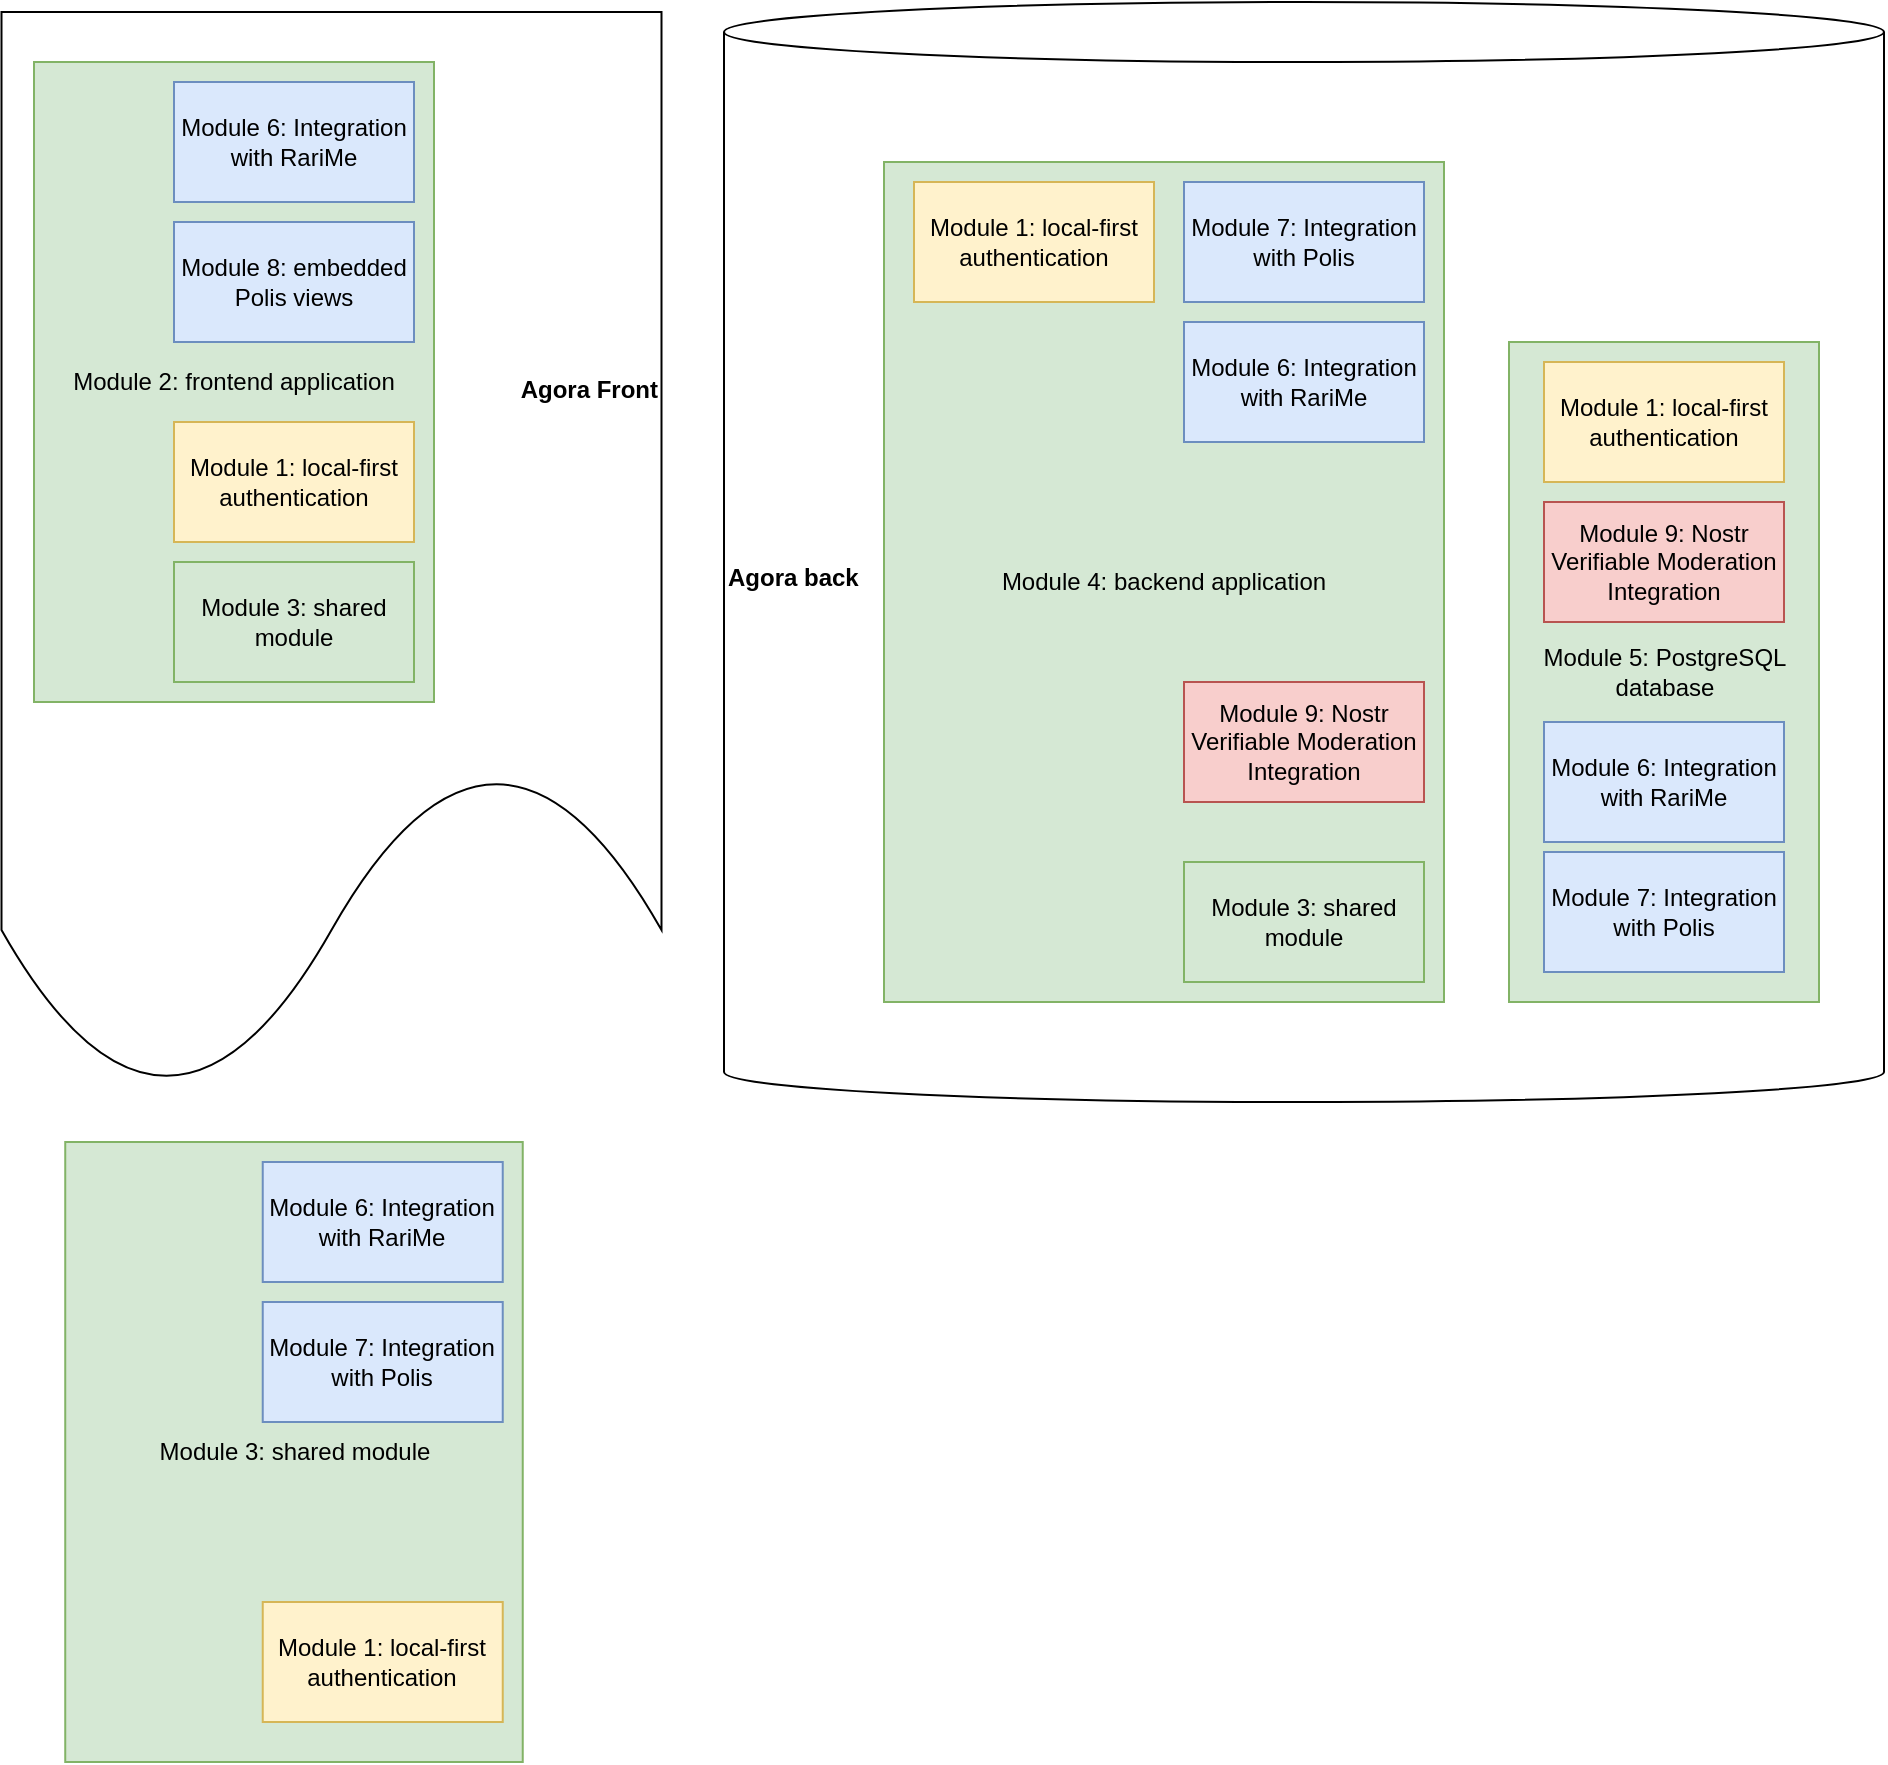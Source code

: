 <mxfile version="24.7.5">
  <diagram name="Page-1" id="T7y7vfS8htSManGt9zvz">
    <mxGraphModel dx="1434" dy="822" grid="1" gridSize="10" guides="1" tooltips="1" connect="1" arrows="1" fold="1" page="1" pageScale="1" pageWidth="850" pageHeight="1100" math="0" shadow="0">
      <root>
        <mxCell id="0" />
        <mxCell id="1" parent="0" />
        <mxCell id="GkvW0CMtngjdruLvTlMq-47" value="&lt;div style=&quot;&quot;&gt;&lt;span style=&quot;background-color: initial;&quot;&gt;Agora Front&lt;/span&gt;&lt;/div&gt;" style="shape=document;whiteSpace=wrap;html=1;boundedLbl=1;fontStyle=1;align=right;" vertex="1" parent="1">
          <mxGeometry x="63.75" y="245" width="330" height="540" as="geometry" />
        </mxCell>
        <mxCell id="GkvW0CMtngjdruLvTlMq-46" value="&lt;b&gt;Agora back&lt;/b&gt;" style="shape=cylinder3;whiteSpace=wrap;html=1;boundedLbl=1;backgroundOutline=1;size=15;align=left;" vertex="1" parent="1">
          <mxGeometry x="425" y="240" width="580" height="550" as="geometry" />
        </mxCell>
        <mxCell id="GkvW0CMtngjdruLvTlMq-5" value="Module 5: PostgreSQL database" style="rounded=0;whiteSpace=wrap;html=1;fillColor=#d5e8d4;strokeColor=#82b366;" vertex="1" parent="1">
          <mxGeometry x="817.5" y="410" width="155" height="330" as="geometry" />
        </mxCell>
        <mxCell id="GkvW0CMtngjdruLvTlMq-4" value="Module 4: backend application" style="rounded=0;whiteSpace=wrap;html=1;fillColor=#d5e8d4;strokeColor=#82b366;" vertex="1" parent="1">
          <mxGeometry x="505" y="320" width="280" height="420" as="geometry" />
        </mxCell>
        <mxCell id="GkvW0CMtngjdruLvTlMq-2" value="Module 2: frontend application" style="rounded=0;whiteSpace=wrap;html=1;fillColor=#d5e8d4;strokeColor=#82b366;" vertex="1" parent="1">
          <mxGeometry x="80" y="270" width="200" height="320" as="geometry" />
        </mxCell>
        <mxCell id="GkvW0CMtngjdruLvTlMq-3" value="Module 3: shared module" style="rounded=0;whiteSpace=wrap;html=1;fillColor=#d5e8d4;strokeColor=#82b366;" vertex="1" parent="1">
          <mxGeometry x="655" y="670" width="120" height="60" as="geometry" />
        </mxCell>
        <mxCell id="GkvW0CMtngjdruLvTlMq-6" value="Module 6: Integration with RariMe" style="rounded=0;whiteSpace=wrap;html=1;fillColor=#dae8fc;strokeColor=#6c8ebf;" vertex="1" parent="1">
          <mxGeometry x="655" y="400" width="120" height="60" as="geometry" />
        </mxCell>
        <mxCell id="GkvW0CMtngjdruLvTlMq-7" value="Module 7: Integration with Polis" style="rounded=0;whiteSpace=wrap;html=1;fillColor=#dae8fc;strokeColor=#6c8ebf;" vertex="1" parent="1">
          <mxGeometry x="655" y="330" width="120" height="60" as="geometry" />
        </mxCell>
        <mxCell id="GkvW0CMtngjdruLvTlMq-8" value="Module 8: embedded Polis views" style="rounded=0;whiteSpace=wrap;html=1;fillColor=#dae8fc;strokeColor=#6c8ebf;" vertex="1" parent="1">
          <mxGeometry x="150" y="350" width="120" height="60" as="geometry" />
        </mxCell>
        <mxCell id="GkvW0CMtngjdruLvTlMq-9" value="Module 9: Nostr Verifiable Moderation Integration" style="rounded=0;whiteSpace=wrap;html=1;fillColor=#f8cecc;strokeColor=#b85450;" vertex="1" parent="1">
          <mxGeometry x="655" y="580" width="120" height="60" as="geometry" />
        </mxCell>
        <mxCell id="GkvW0CMtngjdruLvTlMq-35" value="Module 3: shared module" style="rounded=0;whiteSpace=wrap;html=1;fillColor=#d5e8d4;strokeColor=#82b366;" vertex="1" parent="1">
          <mxGeometry x="150" y="520" width="120" height="60" as="geometry" />
        </mxCell>
        <mxCell id="GkvW0CMtngjdruLvTlMq-36" value="Module 6: Integration with RariMe" style="rounded=0;whiteSpace=wrap;html=1;fillColor=#dae8fc;strokeColor=#6c8ebf;" vertex="1" parent="1">
          <mxGeometry x="150" y="280" width="120" height="60" as="geometry" />
        </mxCell>
        <mxCell id="GkvW0CMtngjdruLvTlMq-37" value="Module 3: shared module" style="rounded=0;whiteSpace=wrap;html=1;fillColor=#d5e8d4;strokeColor=#82b366;" vertex="1" parent="1">
          <mxGeometry x="95.62" y="810" width="228.75" height="310" as="geometry" />
        </mxCell>
        <mxCell id="GkvW0CMtngjdruLvTlMq-38" value="Module 6: Integration with RariMe" style="rounded=0;whiteSpace=wrap;html=1;fillColor=#dae8fc;strokeColor=#6c8ebf;" vertex="1" parent="1">
          <mxGeometry x="194.37" y="820" width="120" height="60" as="geometry" />
        </mxCell>
        <mxCell id="GkvW0CMtngjdruLvTlMq-39" value="Module 1: local-first authentication" style="rounded=0;whiteSpace=wrap;html=1;fillColor=#fff2cc;strokeColor=#d6b656;" vertex="1" parent="1">
          <mxGeometry x="194.37" y="1040" width="120" height="60" as="geometry" />
        </mxCell>
        <mxCell id="GkvW0CMtngjdruLvTlMq-40" value="Module 1: local-first authentication" style="rounded=0;whiteSpace=wrap;html=1;fillColor=#fff2cc;strokeColor=#d6b656;" vertex="1" parent="1">
          <mxGeometry x="150" y="450" width="120" height="60" as="geometry" />
        </mxCell>
        <mxCell id="GkvW0CMtngjdruLvTlMq-1" value="Module 1: local-first authentication" style="rounded=0;whiteSpace=wrap;html=1;fillColor=#fff2cc;strokeColor=#d6b656;" vertex="1" parent="1">
          <mxGeometry x="835" y="420" width="120" height="60" as="geometry" />
        </mxCell>
        <mxCell id="GkvW0CMtngjdruLvTlMq-42" value="Module 9: Nostr Verifiable Moderation Integration" style="rounded=0;whiteSpace=wrap;html=1;fillColor=#f8cecc;strokeColor=#b85450;" vertex="1" parent="1">
          <mxGeometry x="835" y="490" width="120" height="60" as="geometry" />
        </mxCell>
        <mxCell id="GkvW0CMtngjdruLvTlMq-43" value="Module 1: local-first authentication" style="rounded=0;whiteSpace=wrap;html=1;fillColor=#fff2cc;strokeColor=#d6b656;" vertex="1" parent="1">
          <mxGeometry x="520" y="330" width="120" height="60" as="geometry" />
        </mxCell>
        <mxCell id="GkvW0CMtngjdruLvTlMq-44" value="Module 7: Integration with Polis" style="rounded=0;whiteSpace=wrap;html=1;fillColor=#dae8fc;strokeColor=#6c8ebf;" vertex="1" parent="1">
          <mxGeometry x="835" y="665" width="120" height="60" as="geometry" />
        </mxCell>
        <mxCell id="GkvW0CMtngjdruLvTlMq-45" value="Module 6: Integration with RariMe" style="rounded=0;whiteSpace=wrap;html=1;fillColor=#dae8fc;strokeColor=#6c8ebf;" vertex="1" parent="1">
          <mxGeometry x="835" y="600" width="120" height="60" as="geometry" />
        </mxCell>
        <mxCell id="GkvW0CMtngjdruLvTlMq-48" value="Module 7: Integration with Polis" style="rounded=0;whiteSpace=wrap;html=1;fillColor=#dae8fc;strokeColor=#6c8ebf;" vertex="1" parent="1">
          <mxGeometry x="194.37" y="890" width="120" height="60" as="geometry" />
        </mxCell>
      </root>
    </mxGraphModel>
  </diagram>
</mxfile>
